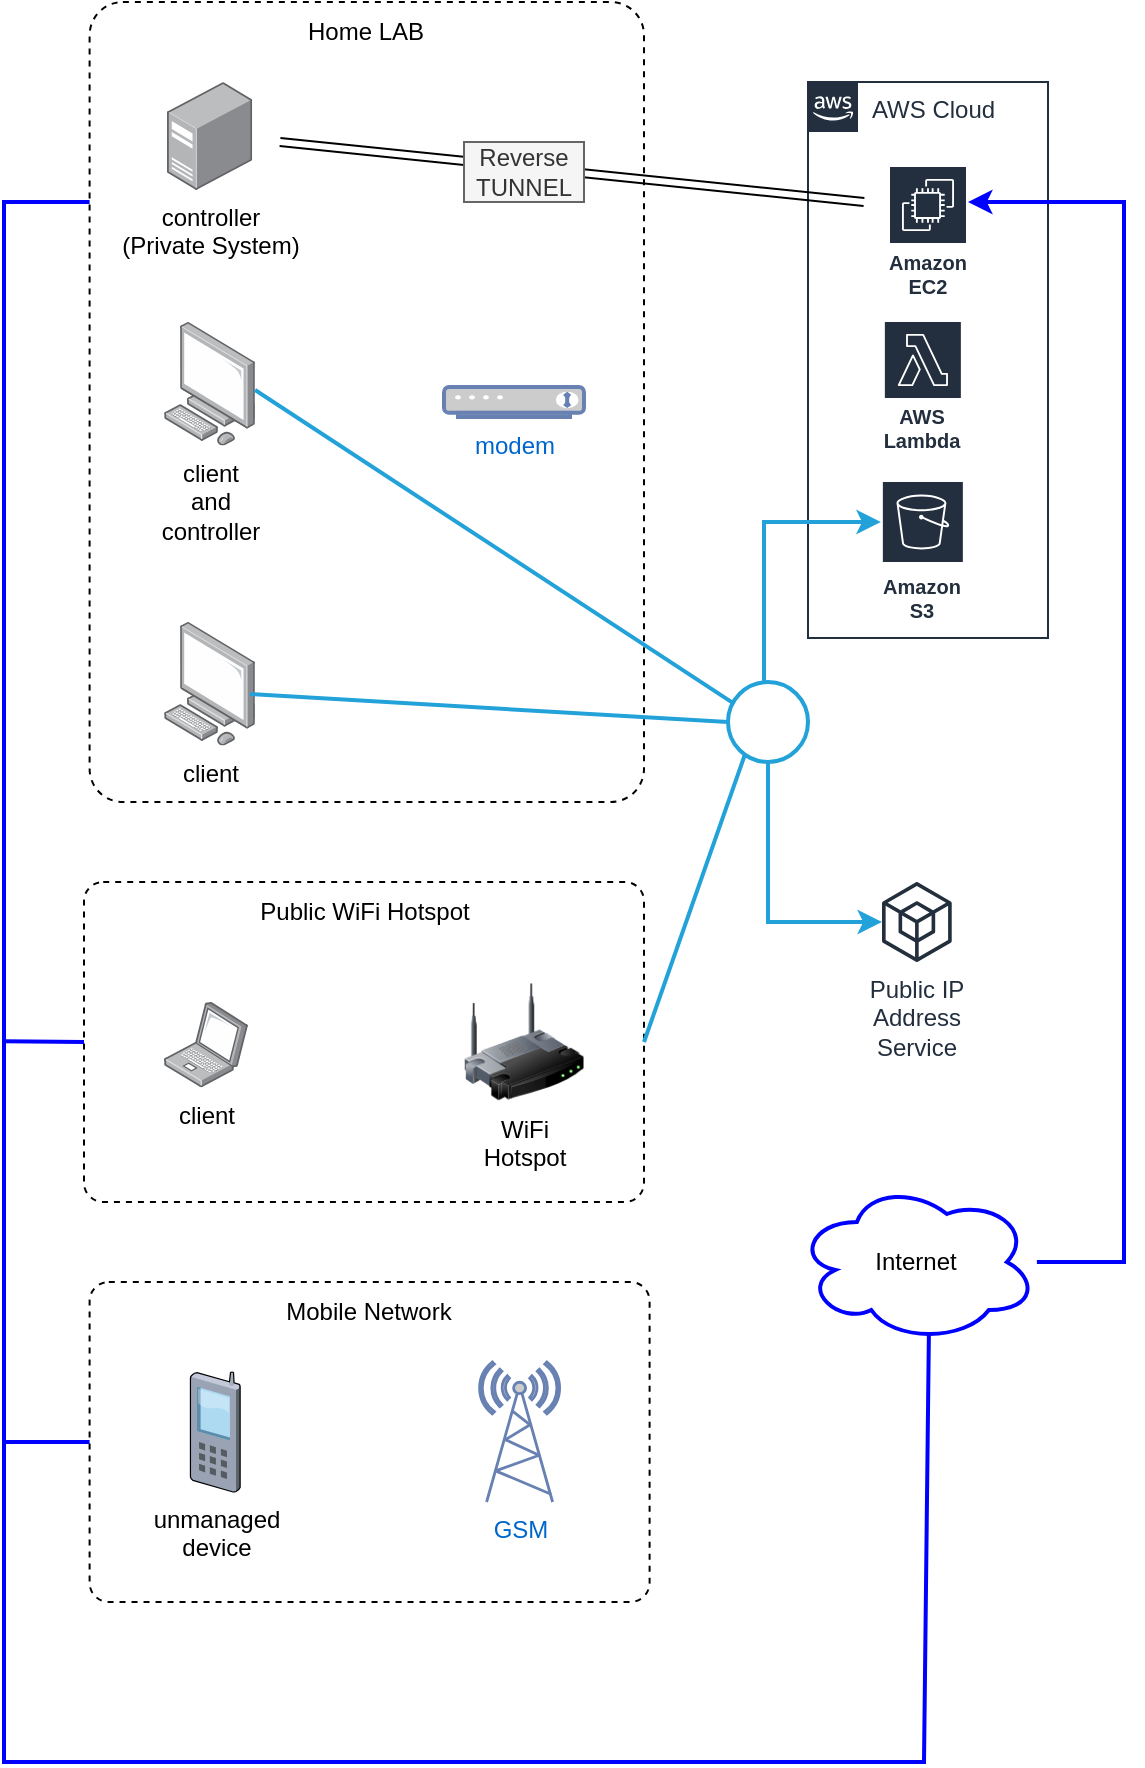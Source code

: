 <mxfile version="25.0.2" pages="2">
  <diagram name="Initial Idea" id="5lIAYbUVGujzU3PBdtjW">
    <mxGraphModel dx="1434" dy="835" grid="1" gridSize="10" guides="1" tooltips="1" connect="1" arrows="1" fold="1" page="1" pageScale="1" pageWidth="850" pageHeight="1100" math="0" shadow="0">
      <root>
        <mxCell id="0" />
        <mxCell id="1" parent="0" />
        <mxCell id="BfMkxxTZtH5orqJHcvwj-24" value="AWS Cloud" style="points=[[0,0],[0.25,0],[0.5,0],[0.75,0],[1,0],[1,0.25],[1,0.5],[1,0.75],[1,1],[0.75,1],[0.5,1],[0.25,1],[0,1],[0,0.75],[0,0.5],[0,0.25]];outlineConnect=0;gradientColor=none;html=1;whiteSpace=wrap;fontSize=12;fontStyle=0;container=1;pointerEvents=0;collapsible=0;recursiveResize=0;shape=mxgraph.aws4.group;grIcon=mxgraph.aws4.group_aws_cloud_alt;strokeColor=#232F3E;fillColor=none;verticalAlign=top;align=left;spacingLeft=30;fontColor=#232F3E;dashed=0;" parent="1" vertex="1">
          <mxGeometry x="442" y="40" width="120" height="278" as="geometry" />
        </mxCell>
        <mxCell id="BfMkxxTZtH5orqJHcvwj-6" value="" style="rounded=1;whiteSpace=wrap;html=1;arcSize=6;fillColor=none;dashed=1;" parent="1" vertex="1">
          <mxGeometry x="82.8" width="277.2" height="400" as="geometry" />
        </mxCell>
        <mxCell id="BfMkxxTZtH5orqJHcvwj-1" value="client&lt;div&gt;and&lt;/div&gt;&lt;div&gt;controller&lt;/div&gt;" style="image;points=[];aspect=fixed;html=1;align=center;shadow=0;dashed=0;image=img/lib/allied_telesis/computer_and_terminals/Personal_Computer.svg;" parent="1" vertex="1">
          <mxGeometry x="120" y="160" width="45.6" height="61.8" as="geometry" />
        </mxCell>
        <mxCell id="BfMkxxTZtH5orqJHcvwj-2" value="client" style="image;points=[];aspect=fixed;html=1;align=center;shadow=0;dashed=0;image=img/lib/allied_telesis/computer_and_terminals/Personal_Computer.svg;" parent="1" vertex="1">
          <mxGeometry x="120" y="310" width="45.6" height="61.8" as="geometry" />
        </mxCell>
        <mxCell id="BfMkxxTZtH5orqJHcvwj-3" value="client" style="image;points=[];aspect=fixed;html=1;align=center;shadow=0;dashed=0;image=img/lib/allied_telesis/computer_and_terminals/Laptop.svg;" parent="1" vertex="1">
          <mxGeometry x="120" y="500" width="42" height="42.6" as="geometry" />
        </mxCell>
        <mxCell id="BfMkxxTZtH5orqJHcvwj-4" value="unmanaged&lt;div&gt;device&lt;/div&gt;" style="verticalLabelPosition=bottom;sketch=0;aspect=fixed;html=1;verticalAlign=top;strokeColor=none;align=center;outlineConnect=0;shape=mxgraph.citrix.cell_phone;" parent="1" vertex="1">
          <mxGeometry x="133.1" y="685" width="25" height="60" as="geometry" />
        </mxCell>
        <mxCell id="BfMkxxTZtH5orqJHcvwj-5" value="&lt;div&gt;controller&lt;/div&gt;(Private System)" style="image;points=[];aspect=fixed;html=1;align=center;shadow=0;dashed=0;image=img/lib/allied_telesis/computer_and_terminals/Server_Desktop.svg;" parent="1" vertex="1">
          <mxGeometry x="121.5" y="40" width="42.6" height="54" as="geometry" />
        </mxCell>
        <mxCell id="BfMkxxTZtH5orqJHcvwj-7" value="Home LAB" style="text;html=1;align=center;verticalAlign=middle;whiteSpace=wrap;rounded=0;" parent="1" vertex="1">
          <mxGeometry x="186.4" width="70" height="30" as="geometry" />
        </mxCell>
        <mxCell id="BfMkxxTZtH5orqJHcvwj-8" value="WiFi&lt;div&gt;Hotspot&lt;/div&gt;" style="image;html=1;image=img/lib/clip_art/networking/Wireless_Router_128x128.png" parent="1" vertex="1">
          <mxGeometry x="270" y="490" width="60" height="60" as="geometry" />
        </mxCell>
        <mxCell id="BfMkxxTZtH5orqJHcvwj-9" value="GSM" style="fontColor=#0066CC;verticalAlign=top;verticalLabelPosition=bottom;labelPosition=center;align=center;html=1;outlineConnect=0;fillColor=#CCCCCC;strokeColor=#6881B3;gradientColor=none;gradientDirection=north;strokeWidth=2;shape=mxgraph.networks.radio_tower;" parent="1" vertex="1">
          <mxGeometry x="277.8" y="680" width="40" height="70" as="geometry" />
        </mxCell>
        <mxCell id="BfMkxxTZtH5orqJHcvwj-10" value="modem" style="fontColor=#0066CC;verticalAlign=top;verticalLabelPosition=bottom;labelPosition=center;align=center;html=1;outlineConnect=0;fillColor=#CCCCCC;strokeColor=#6881B3;gradientColor=none;gradientDirection=north;strokeWidth=2;shape=mxgraph.networks.modem;" parent="1" vertex="1">
          <mxGeometry x="260" y="192.5" width="70" height="15" as="geometry" />
        </mxCell>
        <mxCell id="BfMkxxTZtH5orqJHcvwj-11" value="" style="rounded=1;whiteSpace=wrap;html=1;arcSize=6;fillColor=none;dashed=1;" parent="1" vertex="1">
          <mxGeometry x="80" y="440" width="280" height="160" as="geometry" />
        </mxCell>
        <mxCell id="BfMkxxTZtH5orqJHcvwj-12" value="Public WiFi Hotspot" style="text;html=1;align=center;verticalAlign=middle;whiteSpace=wrap;rounded=0;" parent="1" vertex="1">
          <mxGeometry x="162.5" y="440" width="115" height="30" as="geometry" />
        </mxCell>
        <mxCell id="BfMkxxTZtH5orqJHcvwj-13" value="" style="rounded=1;whiteSpace=wrap;html=1;arcSize=6;fillColor=none;dashed=1;" parent="1" vertex="1">
          <mxGeometry x="82.8" y="640" width="280" height="160" as="geometry" />
        </mxCell>
        <mxCell id="BfMkxxTZtH5orqJHcvwj-14" value="Mobile Network" style="text;html=1;align=center;verticalAlign=middle;whiteSpace=wrap;rounded=0;" parent="1" vertex="1">
          <mxGeometry x="165.3" y="640" width="115" height="30" as="geometry" />
        </mxCell>
        <mxCell id="BfMkxxTZtH5orqJHcvwj-15" value="Public IP&lt;div&gt;Address&lt;div&gt;Service&lt;/div&gt;&lt;/div&gt;" style="sketch=0;outlineConnect=0;fontColor=#232F3E;gradientColor=none;fillColor=#232F3D;strokeColor=none;dashed=0;verticalLabelPosition=bottom;verticalAlign=top;align=center;html=1;fontSize=12;fontStyle=0;aspect=fixed;pointerEvents=1;shape=mxgraph.aws4.external_sdk;" parent="1" vertex="1">
          <mxGeometry x="479" y="440" width="34.87" height="40" as="geometry" />
        </mxCell>
        <mxCell id="BfMkxxTZtH5orqJHcvwj-18" value="Amazon S3" style="sketch=0;outlineConnect=0;fontColor=#232F3E;gradientColor=none;strokeColor=#ffffff;fillColor=#232F3E;dashed=0;verticalLabelPosition=middle;verticalAlign=bottom;align=center;html=1;whiteSpace=wrap;fontSize=10;fontStyle=1;spacing=3;shape=mxgraph.aws4.productIcon;prIcon=mxgraph.aws4.s3;" parent="1" vertex="1">
          <mxGeometry x="478.43" y="239" width="42" height="75" as="geometry" />
        </mxCell>
        <mxCell id="BfMkxxTZtH5orqJHcvwj-19" value="AWS Lambda" style="sketch=0;outlineConnect=0;fontColor=#232F3E;gradientColor=none;strokeColor=#ffffff;fillColor=#232F3E;dashed=0;verticalLabelPosition=middle;verticalAlign=bottom;align=center;html=1;whiteSpace=wrap;fontSize=10;fontStyle=1;spacing=3;shape=mxgraph.aws4.productIcon;prIcon=mxgraph.aws4.lambda;" parent="1" vertex="1">
          <mxGeometry x="479.43" y="159" width="40" height="70" as="geometry" />
        </mxCell>
        <mxCell id="BfMkxxTZtH5orqJHcvwj-21" value="Amazon EC2" style="sketch=0;outlineConnect=0;fontColor=#232F3E;gradientColor=none;strokeColor=#ffffff;fillColor=#232F3E;dashed=0;verticalLabelPosition=middle;verticalAlign=bottom;align=center;html=1;whiteSpace=wrap;fontSize=10;fontStyle=1;spacing=3;shape=mxgraph.aws4.productIcon;prIcon=mxgraph.aws4.ec2;" parent="1" vertex="1">
          <mxGeometry x="482" y="81.5" width="40" height="70" as="geometry" />
        </mxCell>
        <mxCell id="BfMkxxTZtH5orqJHcvwj-22" value="" style="shape=link;html=1;rounded=0;" parent="1" edge="1">
          <mxGeometry width="100" relative="1" as="geometry">
            <mxPoint x="178" y="70" as="sourcePoint" />
            <mxPoint x="470" y="100" as="targetPoint" />
          </mxGeometry>
        </mxCell>
        <mxCell id="BfMkxxTZtH5orqJHcvwj-23" value="Reverse TUNNEL" style="text;html=1;align=center;verticalAlign=middle;whiteSpace=wrap;rounded=0;fillColor=#f5f5f5;fontColor=#333333;strokeColor=#666666;" parent="1" vertex="1">
          <mxGeometry x="270" y="70" width="60" height="30" as="geometry" />
        </mxCell>
        <mxCell id="BfMkxxTZtH5orqJHcvwj-25" value="" style="endArrow=none;html=1;rounded=0;exitX=0.998;exitY=0.55;exitDx=0;exitDy=0;exitPerimeter=0;entryX=0.051;entryY=0.255;entryDx=0;entryDy=0;entryPerimeter=0;strokeColor=#23A2D9;strokeWidth=2;" parent="1" source="BfMkxxTZtH5orqJHcvwj-1" target="BfMkxxTZtH5orqJHcvwj-26" edge="1">
          <mxGeometry width="50" height="50" relative="1" as="geometry">
            <mxPoint x="160" y="280" as="sourcePoint" />
            <mxPoint x="400" y="360" as="targetPoint" />
          </mxGeometry>
        </mxCell>
        <mxCell id="BfMkxxTZtH5orqJHcvwj-29" style="edgeStyle=orthogonalEdgeStyle;rounded=0;orthogonalLoop=1;jettySize=auto;html=1;strokeColor=#23A2D9;strokeWidth=2;" parent="1" source="BfMkxxTZtH5orqJHcvwj-26" target="BfMkxxTZtH5orqJHcvwj-18" edge="1">
          <mxGeometry relative="1" as="geometry">
            <Array as="points">
              <mxPoint x="420" y="260" />
            </Array>
          </mxGeometry>
        </mxCell>
        <mxCell id="BfMkxxTZtH5orqJHcvwj-31" style="edgeStyle=orthogonalEdgeStyle;rounded=0;orthogonalLoop=1;jettySize=auto;html=1;strokeColor=#23A2D9;strokeWidth=2;" parent="1" source="BfMkxxTZtH5orqJHcvwj-26" target="BfMkxxTZtH5orqJHcvwj-15" edge="1">
          <mxGeometry relative="1" as="geometry">
            <Array as="points">
              <mxPoint x="422" y="460" />
            </Array>
          </mxGeometry>
        </mxCell>
        <mxCell id="BfMkxxTZtH5orqJHcvwj-26" value="" style="ellipse;whiteSpace=wrap;html=1;strokeColor=#23A2D9;strokeWidth=2;" parent="1" vertex="1">
          <mxGeometry x="402" y="340" width="40" height="40" as="geometry" />
        </mxCell>
        <mxCell id="BfMkxxTZtH5orqJHcvwj-27" value="" style="endArrow=none;html=1;rounded=0;exitX=0.943;exitY=0.583;exitDx=0;exitDy=0;exitPerimeter=0;entryX=0;entryY=0.5;entryDx=0;entryDy=0;strokeColor=#23A2D9;strokeWidth=2;" parent="1" source="BfMkxxTZtH5orqJHcvwj-2" target="BfMkxxTZtH5orqJHcvwj-26" edge="1">
          <mxGeometry width="50" height="50" relative="1" as="geometry">
            <mxPoint x="160" y="280" as="sourcePoint" />
            <mxPoint x="210" y="230" as="targetPoint" />
          </mxGeometry>
        </mxCell>
        <mxCell id="BfMkxxTZtH5orqJHcvwj-28" value="" style="endArrow=none;html=1;rounded=0;exitX=1;exitY=0.5;exitDx=0;exitDy=0;entryX=0.214;entryY=0.9;entryDx=0;entryDy=0;entryPerimeter=0;strokeColor=#23A2D9;strokeWidth=2;" parent="1" source="BfMkxxTZtH5orqJHcvwj-11" target="BfMkxxTZtH5orqJHcvwj-26" edge="1">
          <mxGeometry width="50" height="50" relative="1" as="geometry">
            <mxPoint x="173" y="356" as="sourcePoint" />
            <mxPoint x="412" y="370" as="targetPoint" />
          </mxGeometry>
        </mxCell>
        <mxCell id="BfMkxxTZtH5orqJHcvwj-33" style="edgeStyle=orthogonalEdgeStyle;rounded=0;orthogonalLoop=1;jettySize=auto;html=1;strokeColor=#0000FF;strokeWidth=2;" parent="1" source="BfMkxxTZtH5orqJHcvwj-30" target="BfMkxxTZtH5orqJHcvwj-21" edge="1">
          <mxGeometry relative="1" as="geometry">
            <Array as="points">
              <mxPoint x="600" y="630" />
              <mxPoint x="600" y="100" />
            </Array>
          </mxGeometry>
        </mxCell>
        <mxCell id="BfMkxxTZtH5orqJHcvwj-30" value="Internet" style="ellipse;shape=cloud;whiteSpace=wrap;html=1;strokeColor=#0000FF;strokeWidth=2;" parent="1" vertex="1">
          <mxGeometry x="436.44" y="590" width="120" height="80" as="geometry" />
        </mxCell>
        <mxCell id="BfMkxxTZtH5orqJHcvwj-32" value="" style="endArrow=none;html=1;rounded=0;entryX=0;entryY=0.25;entryDx=0;entryDy=0;exitX=0.55;exitY=0.95;exitDx=0;exitDy=0;exitPerimeter=0;strokeColor=#0000FF;strokeWidth=2;" parent="1" source="BfMkxxTZtH5orqJHcvwj-30" target="BfMkxxTZtH5orqJHcvwj-6" edge="1">
          <mxGeometry width="50" height="50" relative="1" as="geometry">
            <mxPoint x="180" y="350" as="sourcePoint" />
            <mxPoint x="230" y="300" as="targetPoint" />
            <Array as="points">
              <mxPoint x="500" y="880" />
              <mxPoint x="40" y="880" />
              <mxPoint x="40" y="100" />
            </Array>
          </mxGeometry>
        </mxCell>
        <mxCell id="BfMkxxTZtH5orqJHcvwj-34" value="" style="endArrow=none;html=1;rounded=0;entryX=0;entryY=0.5;entryDx=0;entryDy=0;strokeColor=#0000FF;strokeWidth=2;" parent="1" target="BfMkxxTZtH5orqJHcvwj-13" edge="1">
          <mxGeometry width="50" height="50" relative="1" as="geometry">
            <mxPoint x="40" y="720" as="sourcePoint" />
            <mxPoint x="-100" y="670" as="targetPoint" />
          </mxGeometry>
        </mxCell>
        <mxCell id="BfMkxxTZtH5orqJHcvwj-35" value="" style="endArrow=none;html=1;rounded=0;entryX=0;entryY=0.5;entryDx=0;entryDy=0;strokeColor=#0000FF;strokeWidth=2;" parent="1" target="BfMkxxTZtH5orqJHcvwj-11" edge="1">
          <mxGeometry width="50" height="50" relative="1" as="geometry">
            <mxPoint x="39.8" y="519.66" as="sourcePoint" />
            <mxPoint x="82.8" y="519.66" as="targetPoint" />
          </mxGeometry>
        </mxCell>
      </root>
    </mxGraphModel>
  </diagram>
  <diagram id="DZkRcZT4N53BaWvbSlEN" name="Integration">
    <mxGraphModel dx="1912" dy="1113" grid="1" gridSize="10" guides="1" tooltips="1" connect="1" arrows="1" fold="1" page="1" pageScale="1" pageWidth="850" pageHeight="1100" math="0" shadow="0">
      <root>
        <mxCell id="0" />
        <mxCell id="1" parent="0" />
        <mxCell id="JM9wJvXrj3kvmeKVuTLm-74" value="" style="rounded=1;whiteSpace=wrap;html=1;arcSize=2;fillColor=none;dashed=1;" vertex="1" parent="1">
          <mxGeometry x="960" y="800" width="1000" height="480" as="geometry" />
        </mxCell>
        <mxCell id="JM9wJvXrj3kvmeKVuTLm-72" value="Various Command&lt;div&gt;Execution Functions&lt;/div&gt;" style="fillColor=none;strokeColor=#5A6C86;dashed=1;verticalAlign=top;fontStyle=0;fontColor=#5A6C86;whiteSpace=wrap;html=1;" vertex="1" parent="1">
          <mxGeometry x="1360" y="920" width="400" height="320" as="geometry" />
        </mxCell>
        <mxCell id="JM9wJvXrj3kvmeKVuTLm-49" value="Public subnet" style="points=[[0,0],[0.25,0],[0.5,0],[0.75,0],[1,0],[1,0.25],[1,0.5],[1,0.75],[1,1],[0.75,1],[0.5,1],[0.25,1],[0,1],[0,0.75],[0,0.5],[0,0.25]];outlineConnect=0;gradientColor=none;html=1;whiteSpace=wrap;fontSize=12;fontStyle=0;container=1;pointerEvents=0;collapsible=0;recursiveResize=0;shape=mxgraph.aws4.group;grIcon=mxgraph.aws4.group_security_group;grStroke=0;strokeColor=#7AA116;fillColor=#F2F6E8;verticalAlign=top;align=left;spacingLeft=30;fontColor=#248814;dashed=0;" vertex="1" parent="1">
          <mxGeometry x="480" y="160" width="880" height="480" as="geometry" />
        </mxCell>
        <mxCell id="JM9wJvXrj3kvmeKVuTLm-59" value="" style="rounded=1;whiteSpace=wrap;html=1;arcSize=6;fillColor=none;dashed=1;" vertex="1" parent="JM9wJvXrj3kvmeKVuTLm-49">
          <mxGeometry x="30" y="40" width="750" height="420" as="geometry" />
        </mxCell>
        <mxCell id="JM9wJvXrj3kvmeKVuTLm-60" value="Relay Host Resources" style="text;html=1;align=center;verticalAlign=middle;whiteSpace=wrap;rounded=0;fontStyle=3" vertex="1" parent="JM9wJvXrj3kvmeKVuTLm-49">
          <mxGeometry x="55" y="40" width="145" height="30" as="geometry" />
        </mxCell>
        <mxCell id="JM9wJvXrj3kvmeKVuTLm-70" value="Security Group" style="fontStyle=0;verticalAlign=middle;align=center;spacingTop=-2;fillColor=none;rounded=0;whiteSpace=wrap;html=1;strokeColor=#FF0000;strokeWidth=2;dashed=1;container=1;collapsible=0;expand=0;recursiveResize=0;" vertex="1" parent="JM9wJvXrj3kvmeKVuTLm-49">
          <mxGeometry x="650" y="410" width="115" height="40" as="geometry" />
        </mxCell>
        <mxCell id="JM9wJvXrj3kvmeKVuTLm-12" value="Relay Server" style="points=[[0,0],[0.25,0],[0.5,0],[0.75,0],[1,0],[1,0.25],[1,0.5],[1,0.75],[1,1],[0.75,1],[0.5,1],[0.25,1],[0,1],[0,0.75],[0,0.5],[0,0.25]];outlineConnect=0;gradientColor=none;html=1;whiteSpace=wrap;fontSize=12;fontStyle=0;container=1;pointerEvents=0;collapsible=0;recursiveResize=0;shape=mxgraph.aws4.group;grIcon=mxgraph.aws4.group_ec2_instance_contents;strokeColor=#D86613;fillColor=none;verticalAlign=top;align=left;spacingLeft=30;fontColor=#D86613;dashed=0;" vertex="1" parent="1">
          <mxGeometry x="520" y="240" width="730" height="318" as="geometry" />
        </mxCell>
        <mxCell id="JM9wJvXrj3kvmeKVuTLm-24" value="Nginx" style="fillColor=#EFF0F3;strokeColor=none;dashed=0;verticalAlign=top;fontStyle=0;fontColor=#232F3D;whiteSpace=wrap;html=1;" vertex="1" parent="JM9wJvXrj3kvmeKVuTLm-12">
          <mxGeometry x="380" y="30" width="80" height="210" as="geometry" />
        </mxCell>
        <mxCell id="JM9wJvXrj3kvmeKVuTLm-13" value="22" style="ellipse;whiteSpace=wrap;html=1;" vertex="1" parent="JM9wJvXrj3kvmeKVuTLm-12">
          <mxGeometry x="160" y="80" width="40" height="40" as="geometry" />
        </mxCell>
        <mxCell id="JM9wJvXrj3kvmeKVuTLm-14" value="5000" style="ellipse;whiteSpace=wrap;html=1;" vertex="1" parent="JM9wJvXrj3kvmeKVuTLm-12">
          <mxGeometry x="240" y="40" width="40" height="40" as="geometry" />
        </mxCell>
        <mxCell id="JM9wJvXrj3kvmeKVuTLm-15" value="5432" style="ellipse;whiteSpace=wrap;html=1;" vertex="1" parent="JM9wJvXrj3kvmeKVuTLm-12">
          <mxGeometry x="80" y="120" width="40" height="40" as="geometry" />
        </mxCell>
        <mxCell id="JM9wJvXrj3kvmeKVuTLm-22" value="8081" style="ellipse;whiteSpace=wrap;html=1;" vertex="1" parent="JM9wJvXrj3kvmeKVuTLm-12">
          <mxGeometry x="400" y="140" width="40" height="40" as="geometry" />
        </mxCell>
        <mxCell id="JM9wJvXrj3kvmeKVuTLm-25" value="Reverse&lt;div&gt;Proxy&lt;/div&gt;" style="edgeStyle=orthogonalEdgeStyle;rounded=0;orthogonalLoop=1;jettySize=auto;html=1;entryX=1;entryY=0.5;entryDx=0;entryDy=0;" edge="1" parent="JM9wJvXrj3kvmeKVuTLm-12" source="JM9wJvXrj3kvmeKVuTLm-23" target="JM9wJvXrj3kvmeKVuTLm-14">
          <mxGeometry relative="1" as="geometry" />
        </mxCell>
        <mxCell id="JM9wJvXrj3kvmeKVuTLm-23" value="8080" style="ellipse;whiteSpace=wrap;html=1;" vertex="1" parent="JM9wJvXrj3kvmeKVuTLm-12">
          <mxGeometry x="400" y="80" width="40" height="40" as="geometry" />
        </mxCell>
        <mxCell id="JM9wJvXrj3kvmeKVuTLm-26" value="Relay&lt;div&gt;Admin&lt;/div&gt;&lt;div&gt;UI&lt;/div&gt;" style="text;html=1;align=center;verticalAlign=middle;whiteSpace=wrap;rounded=0;" vertex="1" parent="JM9wJvXrj3kvmeKVuTLm-12">
          <mxGeometry x="390" y="190" width="60" height="30" as="geometry" />
        </mxCell>
        <mxCell id="JM9wJvXrj3kvmeKVuTLm-32" style="edgeStyle=orthogonalEdgeStyle;rounded=0;orthogonalLoop=1;jettySize=auto;html=1;entryX=0.5;entryY=1;entryDx=0;entryDy=0;" edge="1" parent="JM9wJvXrj3kvmeKVuTLm-12" source="JM9wJvXrj3kvmeKVuTLm-31" target="JM9wJvXrj3kvmeKVuTLm-15">
          <mxGeometry relative="1" as="geometry" />
        </mxCell>
        <mxCell id="JM9wJvXrj3kvmeKVuTLm-33" style="edgeStyle=orthogonalEdgeStyle;rounded=0;orthogonalLoop=1;jettySize=auto;html=1;entryX=0.5;entryY=1;entryDx=0;entryDy=0;" edge="1" parent="JM9wJvXrj3kvmeKVuTLm-12" source="JM9wJvXrj3kvmeKVuTLm-31" target="JM9wJvXrj3kvmeKVuTLm-13">
          <mxGeometry relative="1" as="geometry">
            <Array as="points">
              <mxPoint x="159" y="200" />
              <mxPoint x="180" y="200" />
            </Array>
          </mxGeometry>
        </mxCell>
        <mxCell id="JM9wJvXrj3kvmeKVuTLm-31" value="" style="sketch=0;outlineConnect=0;fontColor=#232F3E;gradientColor=none;fillColor=#8C4FFF;strokeColor=none;dashed=0;verticalLabelPosition=bottom;verticalAlign=top;align=center;html=1;fontSize=12;fontStyle=0;aspect=fixed;pointerEvents=1;shape=mxgraph.aws4.elastic_network_interface;" vertex="1" parent="JM9wJvXrj3kvmeKVuTLm-12">
          <mxGeometry x="120" y="240" width="78" height="78" as="geometry" />
        </mxCell>
        <mxCell id="JM9wJvXrj3kvmeKVuTLm-51" value="DNS" style="sketch=0;points=[[0,0,0],[0.25,0,0],[0.5,0,0],[0.75,0,0],[1,0,0],[0,1,0],[0.25,1,0],[0.5,1,0],[0.75,1,0],[1,1,0],[0,0.25,0],[0,0.5,0],[0,0.75,0],[1,0.25,0],[1,0.5,0],[1,0.75,0]];outlineConnect=0;fontColor=#232F3E;fillColor=#8C4FFF;strokeColor=#ffffff;dashed=0;verticalLabelPosition=bottom;verticalAlign=top;align=center;html=1;fontSize=12;fontStyle=0;aspect=fixed;shape=mxgraph.aws4.resourceIcon;resIcon=mxgraph.aws4.route_53;" vertex="1" parent="JM9wJvXrj3kvmeKVuTLm-12">
          <mxGeometry x="230" y="250" width="40" height="40" as="geometry" />
        </mxCell>
        <mxCell id="JM9wJvXrj3kvmeKVuTLm-1" value="Private Network" style="fillColor=none;strokeColor=#5A6C86;dashed=1;verticalAlign=top;fontStyle=0;fontColor=#5A6C86;whiteSpace=wrap;html=1;" vertex="1" parent="1">
          <mxGeometry x="40" y="240" width="320" height="360" as="geometry" />
        </mxCell>
        <mxCell id="JM9wJvXrj3kvmeKVuTLm-2" value="Resource&lt;div&gt;Server&lt;/div&gt;" style="sketch=0;outlineConnect=0;fontColor=#232F3E;gradientColor=none;fillColor=#232F3D;strokeColor=none;dashed=0;verticalLabelPosition=bottom;verticalAlign=top;align=center;html=1;fontSize=12;fontStyle=0;aspect=fixed;pointerEvents=1;shape=mxgraph.aws4.traditional_server;" vertex="1" parent="1">
          <mxGeometry x="80" y="280" width="45" height="78" as="geometry" />
        </mxCell>
        <mxCell id="JM9wJvXrj3kvmeKVuTLm-3" value="22" style="ellipse;whiteSpace=wrap;html=1;" vertex="1" parent="1">
          <mxGeometry x="202" y="320" width="40" height="40" as="geometry" />
        </mxCell>
        <mxCell id="JM9wJvXrj3kvmeKVuTLm-4" value="5000" style="ellipse;whiteSpace=wrap;html=1;" vertex="1" parent="1">
          <mxGeometry x="202" y="280" width="40" height="40" as="geometry" />
        </mxCell>
        <mxCell id="JM9wJvXrj3kvmeKVuTLm-5" value="5432" style="ellipse;whiteSpace=wrap;html=1;" vertex="1" parent="1">
          <mxGeometry x="200" y="360" width="40" height="40" as="geometry" />
        </mxCell>
        <mxCell id="JM9wJvXrj3kvmeKVuTLm-6" value="SSH" style="text;html=1;align=center;verticalAlign=middle;whiteSpace=wrap;rounded=0;" vertex="1" parent="1">
          <mxGeometry x="160" y="330" width="40" height="20" as="geometry" />
        </mxCell>
        <mxCell id="JM9wJvXrj3kvmeKVuTLm-7" value="HTTP" style="text;html=1;align=center;verticalAlign=middle;whiteSpace=wrap;rounded=0;" vertex="1" parent="1">
          <mxGeometry x="162" y="290" width="40" height="20" as="geometry" />
        </mxCell>
        <mxCell id="JM9wJvXrj3kvmeKVuTLm-8" value="DB" style="text;html=1;align=center;verticalAlign=middle;whiteSpace=wrap;rounded=0;" vertex="1" parent="1">
          <mxGeometry x="160" y="370" width="40" height="20" as="geometry" />
        </mxCell>
        <mxCell id="JM9wJvXrj3kvmeKVuTLm-18" style="edgeStyle=orthogonalEdgeStyle;rounded=0;orthogonalLoop=1;jettySize=auto;html=1;entryX=0;entryY=0.5;entryDx=0;entryDy=0;" edge="1" parent="1" source="JM9wJvXrj3kvmeKVuTLm-9" target="JM9wJvXrj3kvmeKVuTLm-15">
          <mxGeometry relative="1" as="geometry">
            <Array as="points">
              <mxPoint x="380" y="380" />
              <mxPoint x="380" y="380" />
            </Array>
          </mxGeometry>
        </mxCell>
        <mxCell id="JM9wJvXrj3kvmeKVuTLm-21" style="edgeStyle=orthogonalEdgeStyle;rounded=0;orthogonalLoop=1;jettySize=auto;html=1;entryX=1;entryY=0.5;entryDx=0;entryDy=0;" edge="1" parent="1" source="JM9wJvXrj3kvmeKVuTLm-9" target="JM9wJvXrj3kvmeKVuTLm-5">
          <mxGeometry relative="1" as="geometry">
            <Array as="points">
              <mxPoint x="270" y="380" />
              <mxPoint x="270" y="380" />
            </Array>
          </mxGeometry>
        </mxCell>
        <mxCell id="JM9wJvXrj3kvmeKVuTLm-27" style="edgeStyle=orthogonalEdgeStyle;rounded=0;orthogonalLoop=1;jettySize=auto;html=1;entryX=1;entryY=0.5;entryDx=0;entryDy=0;" edge="1" parent="1" source="JM9wJvXrj3kvmeKVuTLm-9" target="JM9wJvXrj3kvmeKVuTLm-4">
          <mxGeometry relative="1" as="geometry">
            <Array as="points">
              <mxPoint x="270" y="300" />
              <mxPoint x="270" y="300" />
            </Array>
          </mxGeometry>
        </mxCell>
        <mxCell id="JM9wJvXrj3kvmeKVuTLm-28" style="edgeStyle=orthogonalEdgeStyle;rounded=0;orthogonalLoop=1;jettySize=auto;html=1;entryX=1;entryY=0.5;entryDx=0;entryDy=0;" edge="1" parent="1" source="JM9wJvXrj3kvmeKVuTLm-9" target="JM9wJvXrj3kvmeKVuTLm-3">
          <mxGeometry relative="1" as="geometry" />
        </mxCell>
        <mxCell id="JM9wJvXrj3kvmeKVuTLm-29" style="edgeStyle=orthogonalEdgeStyle;rounded=0;orthogonalLoop=1;jettySize=auto;html=1;entryX=0;entryY=0.5;entryDx=0;entryDy=0;" edge="1" parent="1" source="JM9wJvXrj3kvmeKVuTLm-9" target="JM9wJvXrj3kvmeKVuTLm-14">
          <mxGeometry relative="1" as="geometry">
            <Array as="points">
              <mxPoint x="430" y="300" />
              <mxPoint x="430" y="300" />
            </Array>
          </mxGeometry>
        </mxCell>
        <mxCell id="JM9wJvXrj3kvmeKVuTLm-30" style="edgeStyle=orthogonalEdgeStyle;rounded=0;orthogonalLoop=1;jettySize=auto;html=1;entryX=0;entryY=0.5;entryDx=0;entryDy=0;" edge="1" parent="1" source="JM9wJvXrj3kvmeKVuTLm-9" target="JM9wJvXrj3kvmeKVuTLm-13">
          <mxGeometry relative="1" as="geometry" />
        </mxCell>
        <mxCell id="JM9wJvXrj3kvmeKVuTLm-9" value="" style="rounded=0;whiteSpace=wrap;html=1;" vertex="1" parent="1">
          <mxGeometry x="280" y="260" width="40" height="160" as="geometry" />
        </mxCell>
        <mxCell id="JM9wJvXrj3kvmeKVuTLm-10" value="SSH Revrese Tunnel" style="text;html=1;align=center;verticalAlign=middle;whiteSpace=wrap;rounded=0;rotation=-90;" vertex="1" parent="1">
          <mxGeometry x="242" y="328" width="116" height="22" as="geometry" />
        </mxCell>
        <mxCell id="JM9wJvXrj3kvmeKVuTLm-35" style="edgeStyle=orthogonalEdgeStyle;rounded=0;orthogonalLoop=1;jettySize=auto;html=1;entryX=1;entryY=0.5;entryDx=0;entryDy=0;" edge="1" parent="1" source="JM9wJvXrj3kvmeKVuTLm-34" target="JM9wJvXrj3kvmeKVuTLm-23">
          <mxGeometry relative="1" as="geometry">
            <Array as="points">
              <mxPoint x="1040" y="380" />
              <mxPoint x="1040" y="340" />
            </Array>
          </mxGeometry>
        </mxCell>
        <mxCell id="JM9wJvXrj3kvmeKVuTLm-36" style="edgeStyle=orthogonalEdgeStyle;rounded=0;orthogonalLoop=1;jettySize=auto;html=1;entryX=1;entryY=0.5;entryDx=0;entryDy=0;" edge="1" parent="1" source="JM9wJvXrj3kvmeKVuTLm-34" target="JM9wJvXrj3kvmeKVuTLm-22">
          <mxGeometry relative="1" as="geometry">
            <Array as="points">
              <mxPoint x="1040" y="380" />
              <mxPoint x="1040" y="400" />
            </Array>
          </mxGeometry>
        </mxCell>
        <mxCell id="JM9wJvXrj3kvmeKVuTLm-34" value="" style="sketch=0;outlineConnect=0;fontColor=#232F3E;gradientColor=none;fillColor=#8C4FFF;strokeColor=none;dashed=0;verticalLabelPosition=bottom;verticalAlign=top;align=center;html=1;fontSize=12;fontStyle=0;aspect=fixed;pointerEvents=1;shape=mxgraph.aws4.application_load_balancer;" vertex="1" parent="1">
          <mxGeometry x="1080" y="341" width="78" height="78" as="geometry" />
        </mxCell>
        <mxCell id="JM9wJvXrj3kvmeKVuTLm-37" value="DNS" style="sketch=0;points=[[0,0,0],[0.25,0,0],[0.5,0,0],[0.75,0,0],[1,0,0],[0,1,0],[0.25,1,0],[0.5,1,0],[0.75,1,0],[1,1,0],[0,0.25,0],[0,0.5,0],[0,0.75,0],[1,0.25,0],[1,0.5,0],[1,0.75,0]];outlineConnect=0;fontColor=#232F3E;fillColor=#8C4FFF;strokeColor=#ffffff;dashed=0;verticalLabelPosition=bottom;verticalAlign=top;align=center;html=1;fontSize=12;fontStyle=0;aspect=fixed;shape=mxgraph.aws4.resourceIcon;resIcon=mxgraph.aws4.route_53;" vertex="1" parent="1">
          <mxGeometry x="1160" y="280" width="40" height="40" as="geometry" />
        </mxCell>
        <mxCell id="JM9wJvXrj3kvmeKVuTLm-38" value="Credentials" style="sketch=0;points=[[0,0,0],[0.25,0,0],[0.5,0,0],[0.75,0,0],[1,0,0],[0,1,0],[0.25,1,0],[0.5,1,0],[0.75,1,0],[1,1,0],[0,0.25,0],[0,0.5,0],[0,0.75,0],[1,0.25,0],[1,0.5,0],[1,0.75,0]];outlineConnect=0;fontColor=#232F3E;fillColor=#DD344C;strokeColor=#ffffff;dashed=0;verticalLabelPosition=bottom;verticalAlign=top;align=center;html=1;fontSize=12;fontStyle=0;aspect=fixed;shape=mxgraph.aws4.resourceIcon;resIcon=mxgraph.aws4.secrets_manager;" vertex="1" parent="1">
          <mxGeometry x="1002" y="80" width="40" height="40" as="geometry" />
        </mxCell>
        <mxCell id="JM9wJvXrj3kvmeKVuTLm-39" style="edgeStyle=orthogonalEdgeStyle;rounded=0;orthogonalLoop=1;jettySize=auto;html=1;entryX=0;entryY=0.5;entryDx=0;entryDy=0;entryPerimeter=0;endArrow=none;endFill=0;dashed=1;" edge="1" parent="1" source="JM9wJvXrj3kvmeKVuTLm-24" target="JM9wJvXrj3kvmeKVuTLm-38">
          <mxGeometry relative="1" as="geometry">
            <Array as="points">
              <mxPoint x="940" y="100" />
            </Array>
          </mxGeometry>
        </mxCell>
        <mxCell id="JM9wJvXrj3kvmeKVuTLm-40" value="TLS" style="sketch=0;points=[[0,0,0],[0.25,0,0],[0.5,0,0],[0.75,0,0],[1,0,0],[0,1,0],[0.25,1,0],[0.5,1,0],[0.75,1,0],[1,1,0],[0,0.25,0],[0,0.5,0],[0,0.75,0],[1,0.25,0],[1,0.5,0],[1,0.75,0]];outlineConnect=0;fontColor=#232F3E;fillColor=#DD344C;strokeColor=#ffffff;dashed=0;verticalLabelPosition=bottom;verticalAlign=top;align=center;html=1;fontSize=12;fontStyle=0;aspect=fixed;shape=mxgraph.aws4.resourceIcon;resIcon=mxgraph.aws4.certificate_manager_3;" vertex="1" parent="1">
          <mxGeometry x="1200" y="280" width="40" height="40" as="geometry" />
        </mxCell>
        <mxCell id="JM9wJvXrj3kvmeKVuTLm-50" value="TCP&lt;div&gt;Apps&lt;/div&gt;" style="edgeStyle=orthogonalEdgeStyle;rounded=0;orthogonalLoop=1;jettySize=auto;html=1;" edge="1" parent="1" source="JM9wJvXrj3kvmeKVuTLm-41" target="JM9wJvXrj3kvmeKVuTLm-31">
          <mxGeometry relative="1" as="geometry" />
        </mxCell>
        <mxCell id="JM9wJvXrj3kvmeKVuTLm-52" value="Normal Web&lt;div&gt;Requests&lt;/div&gt;" style="edgeStyle=orthogonalEdgeStyle;rounded=0;orthogonalLoop=1;jettySize=auto;html=1;" edge="1" parent="1" source="JM9wJvXrj3kvmeKVuTLm-41" target="JM9wJvXrj3kvmeKVuTLm-34">
          <mxGeometry relative="1" as="geometry">
            <Array as="points">
              <mxPoint x="720" y="680" />
              <mxPoint x="1119" y="680" />
            </Array>
          </mxGeometry>
        </mxCell>
        <mxCell id="JM9wJvXrj3kvmeKVuTLm-41" value="Agent Network (private/public)" style="fillColor=none;strokeColor=#5A6C86;dashed=1;verticalAlign=top;fontStyle=0;fontColor=#5A6C86;whiteSpace=wrap;html=1;" vertex="1" parent="1">
          <mxGeometry x="520" y="720" width="320" height="280" as="geometry" />
        </mxCell>
        <mxCell id="JM9wJvXrj3kvmeKVuTLm-44" value="Client Laptop&lt;div&gt;or PC&lt;/div&gt;" style="sketch=0;outlineConnect=0;fontColor=#232F3E;gradientColor=none;fillColor=#232F3D;strokeColor=none;dashed=0;verticalLabelPosition=bottom;verticalAlign=top;align=center;html=1;fontSize=12;fontStyle=0;aspect=fixed;pointerEvents=1;shape=mxgraph.aws4.client;" vertex="1" parent="1">
          <mxGeometry x="590" y="870" width="78" height="76" as="geometry" />
        </mxCell>
        <mxCell id="JM9wJvXrj3kvmeKVuTLm-47" value="Determine Public&lt;div&gt;(NAT) IP Addresses&lt;/div&gt;" style="edgeStyle=orthogonalEdgeStyle;rounded=0;orthogonalLoop=1;jettySize=auto;html=1;" edge="1" parent="1" source="JM9wJvXrj3kvmeKVuTLm-45" target="JM9wJvXrj3kvmeKVuTLm-46">
          <mxGeometry relative="1" as="geometry">
            <mxPoint as="offset" />
          </mxGeometry>
        </mxCell>
        <mxCell id="JM9wJvXrj3kvmeKVuTLm-45" value="Client&lt;div&gt;Agent&lt;/div&gt;" style="sketch=0;outlineConnect=0;fontColor=#232F3E;gradientColor=none;fillColor=#232F3D;strokeColor=none;dashed=0;verticalLabelPosition=bottom;verticalAlign=top;align=center;html=1;fontSize=12;fontStyle=0;aspect=fixed;pointerEvents=1;shape=mxgraph.aws4.gear;" vertex="1" parent="1">
          <mxGeometry x="730" y="810" width="78" height="78" as="geometry" />
        </mxCell>
        <mxCell id="JM9wJvXrj3kvmeKVuTLm-46" value="" style="sketch=0;outlineConnect=0;fontColor=#232F3E;gradientColor=none;fillColor=#232F3D;strokeColor=none;dashed=0;verticalLabelPosition=bottom;verticalAlign=top;align=center;html=1;fontSize=12;fontStyle=0;aspect=fixed;pointerEvents=1;shape=mxgraph.aws4.globe;" vertex="1" parent="1">
          <mxGeometry x="370" y="810" width="78" height="78" as="geometry" />
        </mxCell>
        <mxCell id="JM9wJvXrj3kvmeKVuTLm-65" style="edgeStyle=orthogonalEdgeStyle;rounded=0;orthogonalLoop=1;jettySize=auto;html=1;entryX=0;entryY=0.5;entryDx=0;entryDy=0;entryPerimeter=0;" edge="1" parent="1" source="JM9wJvXrj3kvmeKVuTLm-53" target="JM9wJvXrj3kvmeKVuTLm-64">
          <mxGeometry relative="1" as="geometry">
            <mxPoint x="1180" y="1170" as="targetPoint" />
          </mxGeometry>
        </mxCell>
        <mxCell id="JM9wJvXrj3kvmeKVuTLm-53" value="API Gateway" style="sketch=0;points=[[0,0,0],[0.25,0,0],[0.5,0,0],[0.75,0,0],[1,0,0],[0,1,0],[0.25,1,0],[0.5,1,0],[0.75,1,0],[1,1,0],[0,0.25,0],[0,0.5,0],[0,0.75,0],[1,0.25,0],[1,0.5,0],[1,0.75,0]];outlineConnect=0;fontColor=#232F3E;fillColor=#E7157B;strokeColor=#ffffff;dashed=0;verticalLabelPosition=bottom;verticalAlign=top;align=center;html=1;fontSize=12;fontStyle=0;aspect=fixed;shape=mxgraph.aws4.resourceIcon;resIcon=mxgraph.aws4.api_gateway;" vertex="1" parent="1">
          <mxGeometry x="1002" y="1081" width="78" height="78" as="geometry" />
        </mxCell>
        <mxCell id="JM9wJvXrj3kvmeKVuTLm-54" value="DNS" style="sketch=0;points=[[0,0,0],[0.25,0,0],[0.5,0,0],[0.75,0,0],[1,0,0],[0,1,0],[0.25,1,0],[0.5,1,0],[0.75,1,0],[1,1,0],[0,0.25,0],[0,0.5,0],[0,0.75,0],[1,0.25,0],[1,0.5,0],[1,0.75,0]];outlineConnect=0;fontColor=#232F3E;fillColor=#8C4FFF;strokeColor=#ffffff;dashed=0;verticalLabelPosition=bottom;verticalAlign=top;align=center;html=1;fontSize=12;fontStyle=0;aspect=fixed;shape=mxgraph.aws4.resourceIcon;resIcon=mxgraph.aws4.route_53;" vertex="1" parent="1">
          <mxGeometry x="1080" y="1020" width="40" height="40" as="geometry" />
        </mxCell>
        <mxCell id="JM9wJvXrj3kvmeKVuTLm-55" value="TLS" style="sketch=0;points=[[0,0,0],[0.25,0,0],[0.5,0,0],[0.75,0,0],[1,0,0],[0,1,0],[0.25,1,0],[0.5,1,0],[0.75,1,0],[1,1,0],[0,0.25,0],[0,0.5,0],[0,0.75,0],[1,0.25,0],[1,0.5,0],[1,0.75,0]];outlineConnect=0;fontColor=#232F3E;fillColor=#DD344C;strokeColor=#ffffff;dashed=0;verticalLabelPosition=bottom;verticalAlign=top;align=center;html=1;fontSize=12;fontStyle=0;aspect=fixed;shape=mxgraph.aws4.resourceIcon;resIcon=mxgraph.aws4.certificate_manager_3;" vertex="1" parent="1">
          <mxGeometry x="1120" y="1020" width="40" height="40" as="geometry" />
        </mxCell>
        <mxCell id="JM9wJvXrj3kvmeKVuTLm-56" value="Agent&lt;div&gt;Management&lt;/div&gt;" style="edgeStyle=orthogonalEdgeStyle;rounded=0;orthogonalLoop=1;jettySize=auto;html=1;entryX=0.5;entryY=0;entryDx=0;entryDy=0;entryPerimeter=0;" edge="1" parent="1" source="JM9wJvXrj3kvmeKVuTLm-45" target="JM9wJvXrj3kvmeKVuTLm-53">
          <mxGeometry x="-0.604" y="-1" relative="1" as="geometry">
            <mxPoint as="offset" />
          </mxGeometry>
        </mxCell>
        <mxCell id="JM9wJvXrj3kvmeKVuTLm-57" value="Rssource&lt;div&gt;Agent&lt;/div&gt;" style="sketch=0;outlineConnect=0;fontColor=#232F3E;gradientColor=none;fillColor=#232F3D;strokeColor=none;dashed=0;verticalLabelPosition=bottom;verticalAlign=top;align=center;html=1;fontSize=12;fontStyle=0;aspect=fixed;pointerEvents=1;shape=mxgraph.aws4.gear;" vertex="1" parent="1">
          <mxGeometry x="70" y="460" width="78" height="78" as="geometry" />
        </mxCell>
        <mxCell id="JM9wJvXrj3kvmeKVuTLm-58" value="Resource&lt;div&gt;Management&lt;/div&gt;" style="edgeStyle=orthogonalEdgeStyle;rounded=0;orthogonalLoop=1;jettySize=auto;html=1;entryX=0;entryY=0.5;entryDx=0;entryDy=0;entryPerimeter=0;" edge="1" parent="1" source="JM9wJvXrj3kvmeKVuTLm-57" target="JM9wJvXrj3kvmeKVuTLm-53">
          <mxGeometry x="-0.711" relative="1" as="geometry">
            <Array as="points">
              <mxPoint x="200" y="499" />
              <mxPoint x="200" y="1120" />
            </Array>
            <mxPoint as="offset" />
          </mxGeometry>
        </mxCell>
        <mxCell id="JM9wJvXrj3kvmeKVuTLm-62" value="Stack&lt;div&gt;Resources&lt;/div&gt;" style="edgeStyle=orthogonalEdgeStyle;rounded=0;orthogonalLoop=1;jettySize=auto;html=1;entryX=1;entryY=0.5;entryDx=0;entryDy=0;" edge="1" parent="1" source="JM9wJvXrj3kvmeKVuTLm-61" target="JM9wJvXrj3kvmeKVuTLm-59">
          <mxGeometry relative="1" as="geometry" />
        </mxCell>
        <mxCell id="JM9wJvXrj3kvmeKVuTLm-61" value="CloudFormation" style="sketch=0;points=[[0,0,0],[0.25,0,0],[0.5,0,0],[0.75,0,0],[1,0,0],[0,1,0],[0.25,1,0],[0.5,1,0],[0.75,1,0],[1,1,0],[0,0.25,0],[0,0.5,0],[0,0.75,0],[1,0.25,0],[1,0.5,0],[1,0.75,0]];points=[[0,0,0],[0.25,0,0],[0.5,0,0],[0.75,0,0],[1,0,0],[0,1,0],[0.25,1,0],[0.5,1,0],[0.75,1,0],[1,1,0],[0,0.25,0],[0,0.5,0],[0,0.75,0],[1,0.25,0],[1,0.5,0],[1,0.75,0]];outlineConnect=0;fontColor=#232F3E;fillColor=#E7157B;strokeColor=#ffffff;dashed=0;verticalLabelPosition=bottom;verticalAlign=top;align=center;html=1;fontSize=12;fontStyle=0;aspect=fixed;shape=mxgraph.aws4.resourceIcon;resIcon=mxgraph.aws4.cloudformation;" vertex="1" parent="1">
          <mxGeometry x="1440" y="370" width="78" height="78" as="geometry" />
        </mxCell>
        <mxCell id="JM9wJvXrj3kvmeKVuTLm-63" value="SQS" style="sketch=0;points=[[0,0,0],[0.25,0,0],[0.5,0,0],[0.75,0,0],[1,0,0],[0,1,0],[0.25,1,0],[0.5,1,0],[0.75,1,0],[1,1,0],[0,0.25,0],[0,0.5,0],[0,0.75,0],[1,0.25,0],[1,0.5,0],[1,0.75,0]];outlineConnect=0;fontColor=#232F3E;fillColor=#E7157B;strokeColor=#ffffff;dashed=0;verticalLabelPosition=bottom;verticalAlign=top;align=center;html=1;fontSize=12;fontStyle=0;aspect=fixed;shape=mxgraph.aws4.resourceIcon;resIcon=mxgraph.aws4.sqs;" vertex="1" parent="1">
          <mxGeometry x="1400" y="1081" width="78" height="78" as="geometry" />
        </mxCell>
        <mxCell id="JM9wJvXrj3kvmeKVuTLm-64" value="Command&lt;div&gt;Relay&lt;/div&gt;" style="sketch=0;points=[[0,0,0],[0.25,0,0],[0.5,0,0],[0.75,0,0],[1,0,0],[0,1,0],[0.25,1,0],[0.5,1,0],[0.75,1,0],[1,1,0],[0,0.25,0],[0,0.5,0],[0,0.75,0],[1,0.25,0],[1,0.5,0],[1,0.75,0]];outlineConnect=0;fontColor=#232F3E;fillColor=#ED7100;strokeColor=#ffffff;dashed=0;verticalLabelPosition=bottom;verticalAlign=top;align=center;html=1;fontSize=12;fontStyle=0;aspect=fixed;shape=mxgraph.aws4.resourceIcon;resIcon=mxgraph.aws4.lambda;" vertex="1" parent="1">
          <mxGeometry x="1240" y="1081" width="78" height="78" as="geometry" />
        </mxCell>
        <mxCell id="JM9wJvXrj3kvmeKVuTLm-71" value="Manage&lt;div&gt;Agent&lt;/div&gt;&lt;div&gt;Access&lt;/div&gt;" style="edgeStyle=orthogonalEdgeStyle;rounded=0;orthogonalLoop=1;jettySize=auto;html=1;entryX=0.5;entryY=1;entryDx=0;entryDy=0;" edge="1" parent="1" source="JM9wJvXrj3kvmeKVuTLm-66" target="JM9wJvXrj3kvmeKVuTLm-70">
          <mxGeometry x="-0.456" relative="1" as="geometry">
            <Array as="points">
              <mxPoint x="1599" y="1040" />
              <mxPoint x="1440" y="1040" />
              <mxPoint x="1440" y="880" />
              <mxPoint x="1188" y="880" />
            </Array>
            <mxPoint as="offset" />
          </mxGeometry>
        </mxCell>
        <mxCell id="JM9wJvXrj3kvmeKVuTLm-66" value="Management&lt;div&gt;Function&lt;/div&gt;" style="sketch=0;points=[[0,0,0],[0.25,0,0],[0.5,0,0],[0.75,0,0],[1,0,0],[0,1,0],[0.25,1,0],[0.5,1,0],[0.75,1,0],[1,1,0],[0,0.25,0],[0,0.5,0],[0,0.75,0],[1,0.25,0],[1,0.5,0],[1,0.75,0]];outlineConnect=0;fontColor=#232F3E;fillColor=#ED7100;strokeColor=#ffffff;dashed=0;verticalLabelPosition=bottom;verticalAlign=top;align=center;html=1;fontSize=12;fontStyle=0;aspect=fixed;shape=mxgraph.aws4.resourceIcon;resIcon=mxgraph.aws4.lambda;" vertex="1" parent="1">
          <mxGeometry x="1560" y="1081" width="78" height="78" as="geometry" />
        </mxCell>
        <mxCell id="JM9wJvXrj3kvmeKVuTLm-67" style="edgeStyle=orthogonalEdgeStyle;rounded=0;orthogonalLoop=1;jettySize=auto;html=1;entryX=0;entryY=0.5;entryDx=0;entryDy=0;entryPerimeter=0;" edge="1" parent="1" source="JM9wJvXrj3kvmeKVuTLm-64" target="JM9wJvXrj3kvmeKVuTLm-63">
          <mxGeometry relative="1" as="geometry" />
        </mxCell>
        <mxCell id="JM9wJvXrj3kvmeKVuTLm-68" style="edgeStyle=orthogonalEdgeStyle;rounded=0;orthogonalLoop=1;jettySize=auto;html=1;entryX=0;entryY=0.5;entryDx=0;entryDy=0;entryPerimeter=0;" edge="1" parent="1" source="JM9wJvXrj3kvmeKVuTLm-63" target="JM9wJvXrj3kvmeKVuTLm-66">
          <mxGeometry relative="1" as="geometry" />
        </mxCell>
        <mxCell id="JM9wJvXrj3kvmeKVuTLm-69" value="Manage&lt;div&gt;Resource&lt;/div&gt;&lt;div&gt;Stacks&lt;/div&gt;" style="edgeStyle=orthogonalEdgeStyle;rounded=0;orthogonalLoop=1;jettySize=auto;html=1;entryX=1;entryY=0.5;entryDx=0;entryDy=0;entryPerimeter=0;" edge="1" parent="1" source="JM9wJvXrj3kvmeKVuTLm-66" target="JM9wJvXrj3kvmeKVuTLm-61">
          <mxGeometry x="-0.645" relative="1" as="geometry">
            <Array as="points">
              <mxPoint x="1680" y="1120" />
              <mxPoint x="1680" y="410" />
            </Array>
            <mxPoint as="offset" />
          </mxGeometry>
        </mxCell>
        <mxCell id="JM9wJvXrj3kvmeKVuTLm-76" style="edgeStyle=orthogonalEdgeStyle;rounded=0;orthogonalLoop=1;jettySize=auto;html=1;entryX=0.5;entryY=1;entryDx=0;entryDy=0;" edge="1" parent="1" source="JM9wJvXrj3kvmeKVuTLm-73" target="JM9wJvXrj3kvmeKVuTLm-74">
          <mxGeometry relative="1" as="geometry">
            <Array as="points">
              <mxPoint x="1460" y="1359" />
            </Array>
          </mxGeometry>
        </mxCell>
        <mxCell id="JM9wJvXrj3kvmeKVuTLm-73" value="CloudFormation" style="sketch=0;points=[[0,0,0],[0.25,0,0],[0.5,0,0],[0.75,0,0],[1,0,0],[0,1,0],[0.25,1,0],[0.5,1,0],[0.75,1,0],[1,1,0],[0,0.25,0],[0,0.5,0],[0,0.75,0],[1,0.25,0],[1,0.5,0],[1,0.75,0]];points=[[0,0,0],[0.25,0,0],[0.5,0,0],[0.75,0,0],[1,0,0],[0,1,0],[0.25,1,0],[0.5,1,0],[0.75,1,0],[1,1,0],[0,0.25,0],[0,0.5,0],[0,0.75,0],[1,0.25,0],[1,0.5,0],[1,0.75,0]];outlineConnect=0;fontColor=#232F3E;fillColor=#E7157B;strokeColor=#ffffff;dashed=0;verticalLabelPosition=bottom;verticalAlign=top;align=center;html=1;fontSize=12;fontStyle=0;aspect=fixed;shape=mxgraph.aws4.resourceIcon;resIcon=mxgraph.aws4.cloudformation;" vertex="1" parent="1">
          <mxGeometry x="964" y="1320" width="78" height="78" as="geometry" />
        </mxCell>
        <mxCell id="JM9wJvXrj3kvmeKVuTLm-75" value="API Resources" style="text;html=1;align=center;verticalAlign=middle;whiteSpace=wrap;rounded=0;fontStyle=3" vertex="1" parent="1">
          <mxGeometry x="990" y="1240" width="145" height="30" as="geometry" />
        </mxCell>
        <mxCell id="JM9wJvXrj3kvmeKVuTLm-77" value="DynamoDB&lt;div&gt;for&lt;/div&gt;&lt;div&gt;State and Config&lt;/div&gt;" style="sketch=0;points=[[0,0,0],[0.25,0,0],[0.5,0,0],[0.75,0,0],[1,0,0],[0,1,0],[0.25,1,0],[0.5,1,0],[0.75,1,0],[1,1,0],[0,0.25,0],[0,0.5,0],[0,0.75,0],[1,0.25,0],[1,0.5,0],[1,0.75,0]];outlineConnect=0;fontColor=#232F3E;fillColor=#C925D1;strokeColor=#ffffff;dashed=0;verticalLabelPosition=bottom;verticalAlign=top;align=center;html=1;fontSize=12;fontStyle=0;aspect=fixed;shape=mxgraph.aws4.resourceIcon;resIcon=mxgraph.aws4.dynamodb;" vertex="1" parent="1">
          <mxGeometry x="1840" y="1100" width="78" height="78" as="geometry" />
        </mxCell>
        <mxCell id="JM9wJvXrj3kvmeKVuTLm-79" style="edgeStyle=orthogonalEdgeStyle;rounded=0;orthogonalLoop=1;jettySize=auto;html=1;entryX=0;entryY=0.5;entryDx=0;entryDy=0;entryPerimeter=0;" edge="1" parent="1" source="JM9wJvXrj3kvmeKVuTLm-66" target="JM9wJvXrj3kvmeKVuTLm-77">
          <mxGeometry relative="1" as="geometry">
            <Array as="points">
              <mxPoint x="1769" y="1140" />
            </Array>
          </mxGeometry>
        </mxCell>
        <mxCell id="JM9wJvXrj3kvmeKVuTLm-80" value="Logs" style="sketch=0;outlineConnect=0;fontColor=#232F3E;gradientColor=none;fillColor=#E7157B;strokeColor=none;dashed=0;verticalLabelPosition=bottom;verticalAlign=top;align=center;html=1;fontSize=12;fontStyle=0;aspect=fixed;pointerEvents=1;shape=mxgraph.aws4.logs;" vertex="1" parent="1">
          <mxGeometry x="1850.5" y="830" width="57" height="78" as="geometry" />
        </mxCell>
      </root>
    </mxGraphModel>
  </diagram>
</mxfile>
